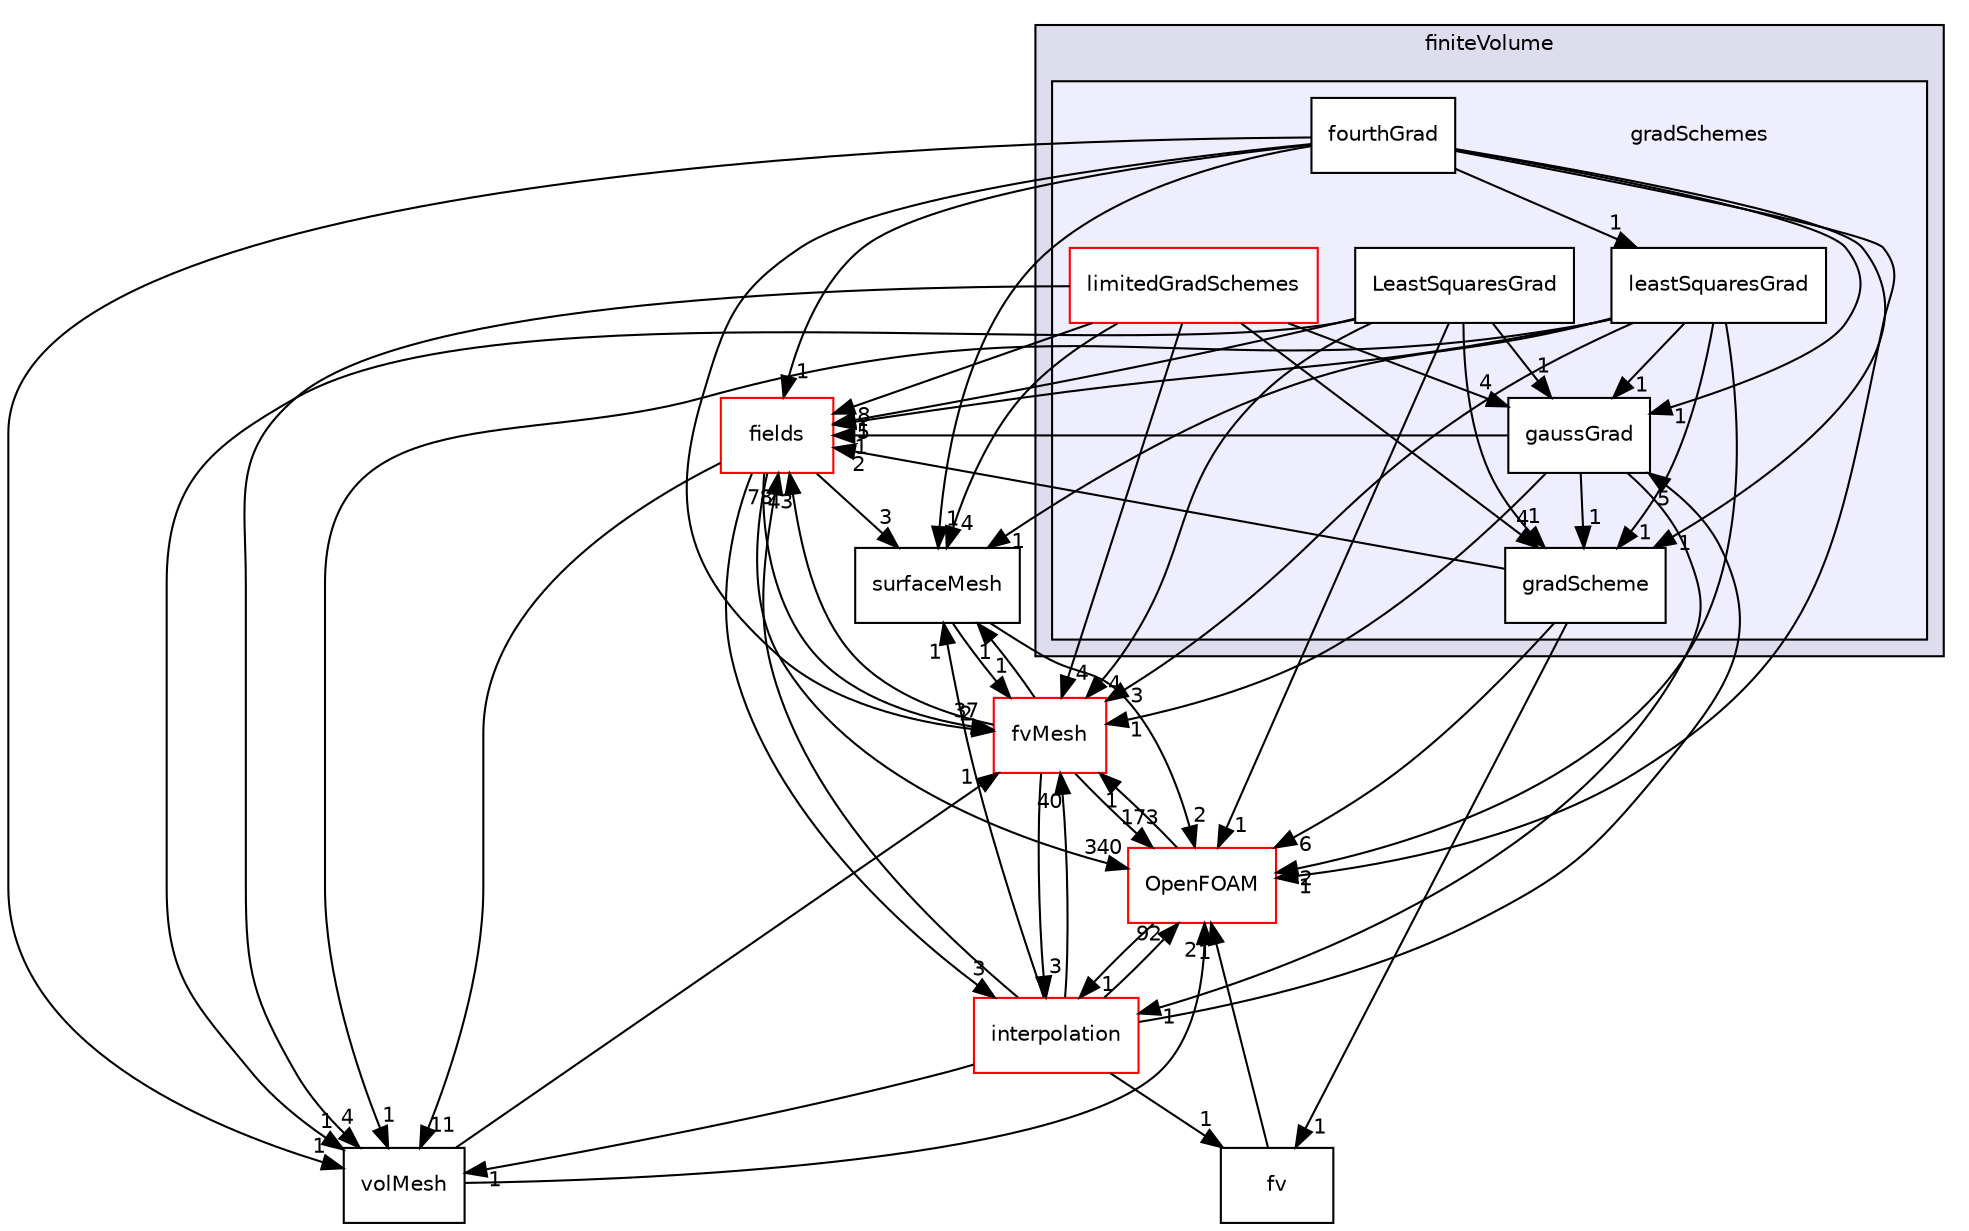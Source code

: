 digraph "src/finiteVolume/finiteVolume/gradSchemes" {
  bgcolor=transparent;
  compound=true
  node [ fontsize="10", fontname="Helvetica"];
  edge [ labelfontsize="10", labelfontname="Helvetica"];
  subgraph clusterdir_2ea871e4defbdbd60808750cae643c63 {
    graph [ bgcolor="#ddddee", pencolor="black", label="finiteVolume" fontname="Helvetica", fontsize="10", URL="dir_2ea871e4defbdbd60808750cae643c63.html"]
  subgraph clusterdir_211d73fd6015a334f4cd90c9fb88c421 {
    graph [ bgcolor="#eeeeff", pencolor="black", label="" URL="dir_211d73fd6015a334f4cd90c9fb88c421.html"];
    dir_211d73fd6015a334f4cd90c9fb88c421 [shape=plaintext label="gradSchemes"];
    dir_7a2026ec466532149b44add50bf76929 [shape=box label="fourthGrad" color="black" fillcolor="white" style="filled" URL="dir_7a2026ec466532149b44add50bf76929.html"];
    dir_88d539e89933277658cec4fd08ce15b4 [shape=box label="gaussGrad" color="black" fillcolor="white" style="filled" URL="dir_88d539e89933277658cec4fd08ce15b4.html"];
    dir_34f6fdac462f96b744b53870896d634e [shape=box label="gradScheme" color="black" fillcolor="white" style="filled" URL="dir_34f6fdac462f96b744b53870896d634e.html"];
    dir_fce4f820ea256148325cbc6ee1b1b4a0 [shape=box label="leastSquaresGrad" color="black" fillcolor="white" style="filled" URL="dir_fce4f820ea256148325cbc6ee1b1b4a0.html"];
    dir_a9b56d32af131ce544d3e9340bd38699 [shape=box label="LeastSquaresGrad" color="black" fillcolor="white" style="filled" URL="dir_a9b56d32af131ce544d3e9340bd38699.html"];
    dir_fff497ac263f931389c898cdbfb5238e [shape=box label="limitedGradSchemes" color="red" fillcolor="white" style="filled" URL="dir_fff497ac263f931389c898cdbfb5238e.html"];
  }
  }
  dir_25ab4a83a983f7bb7a38b7f63bb141b7 [shape=box label="fields" color="red" URL="dir_25ab4a83a983f7bb7a38b7f63bb141b7.html"];
  dir_fdafd3b59310328ee40a940c9419d4db [shape=box label="surfaceMesh" URL="dir_fdafd3b59310328ee40a940c9419d4db.html"];
  dir_1a4209badf8dc5d7c181708103efea60 [shape=box label="volMesh" URL="dir_1a4209badf8dc5d7c181708103efea60.html"];
  dir_c382fa095c9c33d8673c0dd60aaef275 [shape=box label="fvMesh" color="red" URL="dir_c382fa095c9c33d8673c0dd60aaef275.html"];
  dir_a586eb954e2e5e74ecf6fe95a2457777 [shape=box label="interpolation" color="red" URL="dir_a586eb954e2e5e74ecf6fe95a2457777.html"];
  dir_c5473ff19b20e6ec4dfe5c310b3778a8 [shape=box label="OpenFOAM" color="red" URL="dir_c5473ff19b20e6ec4dfe5c310b3778a8.html"];
  dir_0096c9c8cdcbf8f4884c37173134f444 [shape=box label="fv" URL="dir_0096c9c8cdcbf8f4884c37173134f444.html"];
  dir_25ab4a83a983f7bb7a38b7f63bb141b7->dir_fdafd3b59310328ee40a940c9419d4db [headlabel="3", labeldistance=1.5 headhref="dir_000938_001271.html"];
  dir_25ab4a83a983f7bb7a38b7f63bb141b7->dir_1a4209badf8dc5d7c181708103efea60 [headlabel="11", labeldistance=1.5 headhref="dir_000938_001272.html"];
  dir_25ab4a83a983f7bb7a38b7f63bb141b7->dir_c382fa095c9c33d8673c0dd60aaef275 [headlabel="37", labeldistance=1.5 headhref="dir_000938_001126.html"];
  dir_25ab4a83a983f7bb7a38b7f63bb141b7->dir_a586eb954e2e5e74ecf6fe95a2457777 [headlabel="3", labeldistance=1.5 headhref="dir_000938_001172.html"];
  dir_25ab4a83a983f7bb7a38b7f63bb141b7->dir_c5473ff19b20e6ec4dfe5c310b3778a8 [headlabel="340", labeldistance=1.5 headhref="dir_000938_001898.html"];
  dir_7a2026ec466532149b44add50bf76929->dir_25ab4a83a983f7bb7a38b7f63bb141b7 [headlabel="1", labeldistance=1.5 headhref="dir_001095_000938.html"];
  dir_7a2026ec466532149b44add50bf76929->dir_fdafd3b59310328ee40a940c9419d4db [headlabel="1", labeldistance=1.5 headhref="dir_001095_001271.html"];
  dir_7a2026ec466532149b44add50bf76929->dir_1a4209badf8dc5d7c181708103efea60 [headlabel="1", labeldistance=1.5 headhref="dir_001095_001272.html"];
  dir_7a2026ec466532149b44add50bf76929->dir_88d539e89933277658cec4fd08ce15b4 [headlabel="1", labeldistance=1.5 headhref="dir_001095_001096.html"];
  dir_7a2026ec466532149b44add50bf76929->dir_c382fa095c9c33d8673c0dd60aaef275 [headlabel="2", labeldistance=1.5 headhref="dir_001095_001126.html"];
  dir_7a2026ec466532149b44add50bf76929->dir_34f6fdac462f96b744b53870896d634e [headlabel="1", labeldistance=1.5 headhref="dir_001095_001097.html"];
  dir_7a2026ec466532149b44add50bf76929->dir_c5473ff19b20e6ec4dfe5c310b3778a8 [headlabel="1", labeldistance=1.5 headhref="dir_001095_001898.html"];
  dir_7a2026ec466532149b44add50bf76929->dir_fce4f820ea256148325cbc6ee1b1b4a0 [headlabel="1", labeldistance=1.5 headhref="dir_001095_001098.html"];
  dir_fdafd3b59310328ee40a940c9419d4db->dir_c382fa095c9c33d8673c0dd60aaef275 [headlabel="1", labeldistance=1.5 headhref="dir_001271_001126.html"];
  dir_fdafd3b59310328ee40a940c9419d4db->dir_c5473ff19b20e6ec4dfe5c310b3778a8 [headlabel="2", labeldistance=1.5 headhref="dir_001271_001898.html"];
  dir_1a4209badf8dc5d7c181708103efea60->dir_c382fa095c9c33d8673c0dd60aaef275 [headlabel="1", labeldistance=1.5 headhref="dir_001272_001126.html"];
  dir_1a4209badf8dc5d7c181708103efea60->dir_c5473ff19b20e6ec4dfe5c310b3778a8 [headlabel="2", labeldistance=1.5 headhref="dir_001272_001898.html"];
  dir_88d539e89933277658cec4fd08ce15b4->dir_25ab4a83a983f7bb7a38b7f63bb141b7 [headlabel="1", labeldistance=1.5 headhref="dir_001096_000938.html"];
  dir_88d539e89933277658cec4fd08ce15b4->dir_c382fa095c9c33d8673c0dd60aaef275 [headlabel="1", labeldistance=1.5 headhref="dir_001096_001126.html"];
  dir_88d539e89933277658cec4fd08ce15b4->dir_a586eb954e2e5e74ecf6fe95a2457777 [headlabel="1", labeldistance=1.5 headhref="dir_001096_001172.html"];
  dir_88d539e89933277658cec4fd08ce15b4->dir_34f6fdac462f96b744b53870896d634e [headlabel="1", labeldistance=1.5 headhref="dir_001096_001097.html"];
  dir_c382fa095c9c33d8673c0dd60aaef275->dir_25ab4a83a983f7bb7a38b7f63bb141b7 [headlabel="43", labeldistance=1.5 headhref="dir_001126_000938.html"];
  dir_c382fa095c9c33d8673c0dd60aaef275->dir_fdafd3b59310328ee40a940c9419d4db [headlabel="1", labeldistance=1.5 headhref="dir_001126_001271.html"];
  dir_c382fa095c9c33d8673c0dd60aaef275->dir_a586eb954e2e5e74ecf6fe95a2457777 [headlabel="3", labeldistance=1.5 headhref="dir_001126_001172.html"];
  dir_c382fa095c9c33d8673c0dd60aaef275->dir_c5473ff19b20e6ec4dfe5c310b3778a8 [headlabel="173", labeldistance=1.5 headhref="dir_001126_001898.html"];
  dir_fff497ac263f931389c898cdbfb5238e->dir_25ab4a83a983f7bb7a38b7f63bb141b7 [headlabel="8", labeldistance=1.5 headhref="dir_001100_000938.html"];
  dir_fff497ac263f931389c898cdbfb5238e->dir_fdafd3b59310328ee40a940c9419d4db [headlabel="4", labeldistance=1.5 headhref="dir_001100_001271.html"];
  dir_fff497ac263f931389c898cdbfb5238e->dir_1a4209badf8dc5d7c181708103efea60 [headlabel="4", labeldistance=1.5 headhref="dir_001100_001272.html"];
  dir_fff497ac263f931389c898cdbfb5238e->dir_88d539e89933277658cec4fd08ce15b4 [headlabel="4", labeldistance=1.5 headhref="dir_001100_001096.html"];
  dir_fff497ac263f931389c898cdbfb5238e->dir_c382fa095c9c33d8673c0dd60aaef275 [headlabel="4", labeldistance=1.5 headhref="dir_001100_001126.html"];
  dir_fff497ac263f931389c898cdbfb5238e->dir_34f6fdac462f96b744b53870896d634e [headlabel="4", labeldistance=1.5 headhref="dir_001100_001097.html"];
  dir_a586eb954e2e5e74ecf6fe95a2457777->dir_25ab4a83a983f7bb7a38b7f63bb141b7 [headlabel="78", labeldistance=1.5 headhref="dir_001172_000938.html"];
  dir_a586eb954e2e5e74ecf6fe95a2457777->dir_fdafd3b59310328ee40a940c9419d4db [headlabel="1", labeldistance=1.5 headhref="dir_001172_001271.html"];
  dir_a586eb954e2e5e74ecf6fe95a2457777->dir_1a4209badf8dc5d7c181708103efea60 [headlabel="1", labeldistance=1.5 headhref="dir_001172_001272.html"];
  dir_a586eb954e2e5e74ecf6fe95a2457777->dir_88d539e89933277658cec4fd08ce15b4 [headlabel="5", labeldistance=1.5 headhref="dir_001172_001096.html"];
  dir_a586eb954e2e5e74ecf6fe95a2457777->dir_c382fa095c9c33d8673c0dd60aaef275 [headlabel="40", labeldistance=1.5 headhref="dir_001172_001126.html"];
  dir_a586eb954e2e5e74ecf6fe95a2457777->dir_c5473ff19b20e6ec4dfe5c310b3778a8 [headlabel="92", labeldistance=1.5 headhref="dir_001172_001898.html"];
  dir_a586eb954e2e5e74ecf6fe95a2457777->dir_0096c9c8cdcbf8f4884c37173134f444 [headlabel="1", labeldistance=1.5 headhref="dir_001172_001088.html"];
  dir_34f6fdac462f96b744b53870896d634e->dir_25ab4a83a983f7bb7a38b7f63bb141b7 [headlabel="2", labeldistance=1.5 headhref="dir_001097_000938.html"];
  dir_34f6fdac462f96b744b53870896d634e->dir_c5473ff19b20e6ec4dfe5c310b3778a8 [headlabel="6", labeldistance=1.5 headhref="dir_001097_001898.html"];
  dir_34f6fdac462f96b744b53870896d634e->dir_0096c9c8cdcbf8f4884c37173134f444 [headlabel="1", labeldistance=1.5 headhref="dir_001097_001088.html"];
  dir_c5473ff19b20e6ec4dfe5c310b3778a8->dir_c382fa095c9c33d8673c0dd60aaef275 [headlabel="1", labeldistance=1.5 headhref="dir_001898_001126.html"];
  dir_c5473ff19b20e6ec4dfe5c310b3778a8->dir_a586eb954e2e5e74ecf6fe95a2457777 [headlabel="1", labeldistance=1.5 headhref="dir_001898_001172.html"];
  dir_a9b56d32af131ce544d3e9340bd38699->dir_25ab4a83a983f7bb7a38b7f63bb141b7 [headlabel="1", labeldistance=1.5 headhref="dir_001099_000938.html"];
  dir_a9b56d32af131ce544d3e9340bd38699->dir_1a4209badf8dc5d7c181708103efea60 [headlabel="1", labeldistance=1.5 headhref="dir_001099_001272.html"];
  dir_a9b56d32af131ce544d3e9340bd38699->dir_88d539e89933277658cec4fd08ce15b4 [headlabel="1", labeldistance=1.5 headhref="dir_001099_001096.html"];
  dir_a9b56d32af131ce544d3e9340bd38699->dir_c382fa095c9c33d8673c0dd60aaef275 [headlabel="4", labeldistance=1.5 headhref="dir_001099_001126.html"];
  dir_a9b56d32af131ce544d3e9340bd38699->dir_34f6fdac462f96b744b53870896d634e [headlabel="1", labeldistance=1.5 headhref="dir_001099_001097.html"];
  dir_a9b56d32af131ce544d3e9340bd38699->dir_c5473ff19b20e6ec4dfe5c310b3778a8 [headlabel="1", labeldistance=1.5 headhref="dir_001099_001898.html"];
  dir_0096c9c8cdcbf8f4884c37173134f444->dir_c5473ff19b20e6ec4dfe5c310b3778a8 [headlabel="1", labeldistance=1.5 headhref="dir_001088_001898.html"];
  dir_fce4f820ea256148325cbc6ee1b1b4a0->dir_25ab4a83a983f7bb7a38b7f63bb141b7 [headlabel="5", labeldistance=1.5 headhref="dir_001098_000938.html"];
  dir_fce4f820ea256148325cbc6ee1b1b4a0->dir_fdafd3b59310328ee40a940c9419d4db [headlabel="1", labeldistance=1.5 headhref="dir_001098_001271.html"];
  dir_fce4f820ea256148325cbc6ee1b1b4a0->dir_1a4209badf8dc5d7c181708103efea60 [headlabel="1", labeldistance=1.5 headhref="dir_001098_001272.html"];
  dir_fce4f820ea256148325cbc6ee1b1b4a0->dir_88d539e89933277658cec4fd08ce15b4 [headlabel="1", labeldistance=1.5 headhref="dir_001098_001096.html"];
  dir_fce4f820ea256148325cbc6ee1b1b4a0->dir_c382fa095c9c33d8673c0dd60aaef275 [headlabel="3", labeldistance=1.5 headhref="dir_001098_001126.html"];
  dir_fce4f820ea256148325cbc6ee1b1b4a0->dir_34f6fdac462f96b744b53870896d634e [headlabel="1", labeldistance=1.5 headhref="dir_001098_001097.html"];
  dir_fce4f820ea256148325cbc6ee1b1b4a0->dir_c5473ff19b20e6ec4dfe5c310b3778a8 [headlabel="2", labeldistance=1.5 headhref="dir_001098_001898.html"];
}
